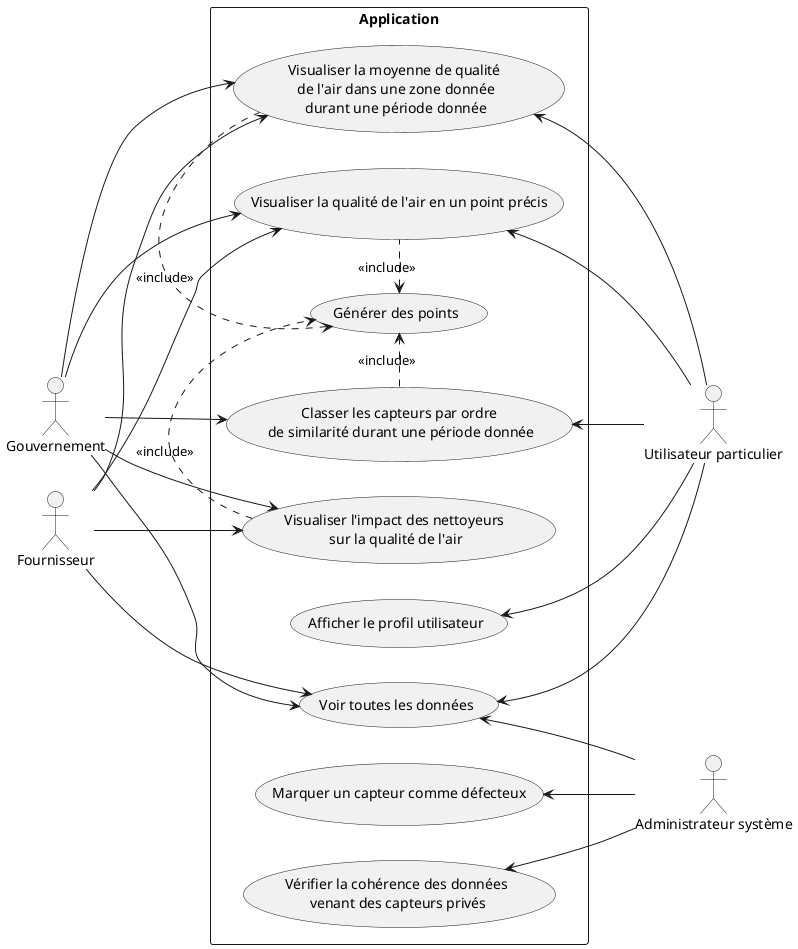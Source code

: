' TODO Héritage de bonhomme
' TODO Héritage de bonhomme
' TODO Héritage de bonhomme
' TODO Héritage de bonhomme
' TODO Héritage de bonhomme
' TODO Héritage de bonhomme
' TODO Héritage de bonhomme
' TODO Héritage de bonhomme

@startuml

left to right direction
' skinparam linetype polyline

' Acteurs
actor "Administrateur système" as admin
actor "Gouvernement" as gouv
actor "Utilisateur particulier" as user
actor "Fournisseur" as fourn


rectangle Application {
    usecase "Visualiser la moyenne de qualité \nde l'air dans une zone donnée\ndurant une période donnée" as demanderQualiteZone

    usecase "Visualiser la qualité de l'air en un point précis" as demanderQualitePoint

    usecase "Générer des points" as genPoints

    usecase "Afficher le profil utilisateur" as showProfile

    usecase "Visualiser l'impact des nettoyeurs \nsur la qualité de l'air" as demanderImpact

    usecase "Voir toutes les données" as showData

    usecase "Classer les capteurs par ordre\n de similarité durant une période donnée" as rankSensors

    usecase "Vérifier la cohérence des données\n venant des capteurs privés" as checkPrivate

    usecase "Marquer un capteur comme défecteux" as banSensor
}


gouv --> demanderQualiteZone
fourn --> demanderQualiteZone
user -u-> demanderQualiteZone

gouv --> demanderQualitePoint
fourn --> demanderQualitePoint
user -u-> demanderQualitePoint

gouv -->  showData
fourn --> showData
user -u-> showData
admin -u-> showData

demanderQualiteZone .l.> genPoints : <<include>>

user -u-> showProfile

gouv --> demanderImpact
fourn --> demanderImpact

demanderImpact .> genPoints : <<include>>
demanderQualitePoint .l.> genPoints : <<include>>
rankSensors .> genPoints : <<include>>

gouv --> rankSensors
user -u-> rankSensors

admin -u-> checkPrivate
admin -u-> banSensor

@enduml
